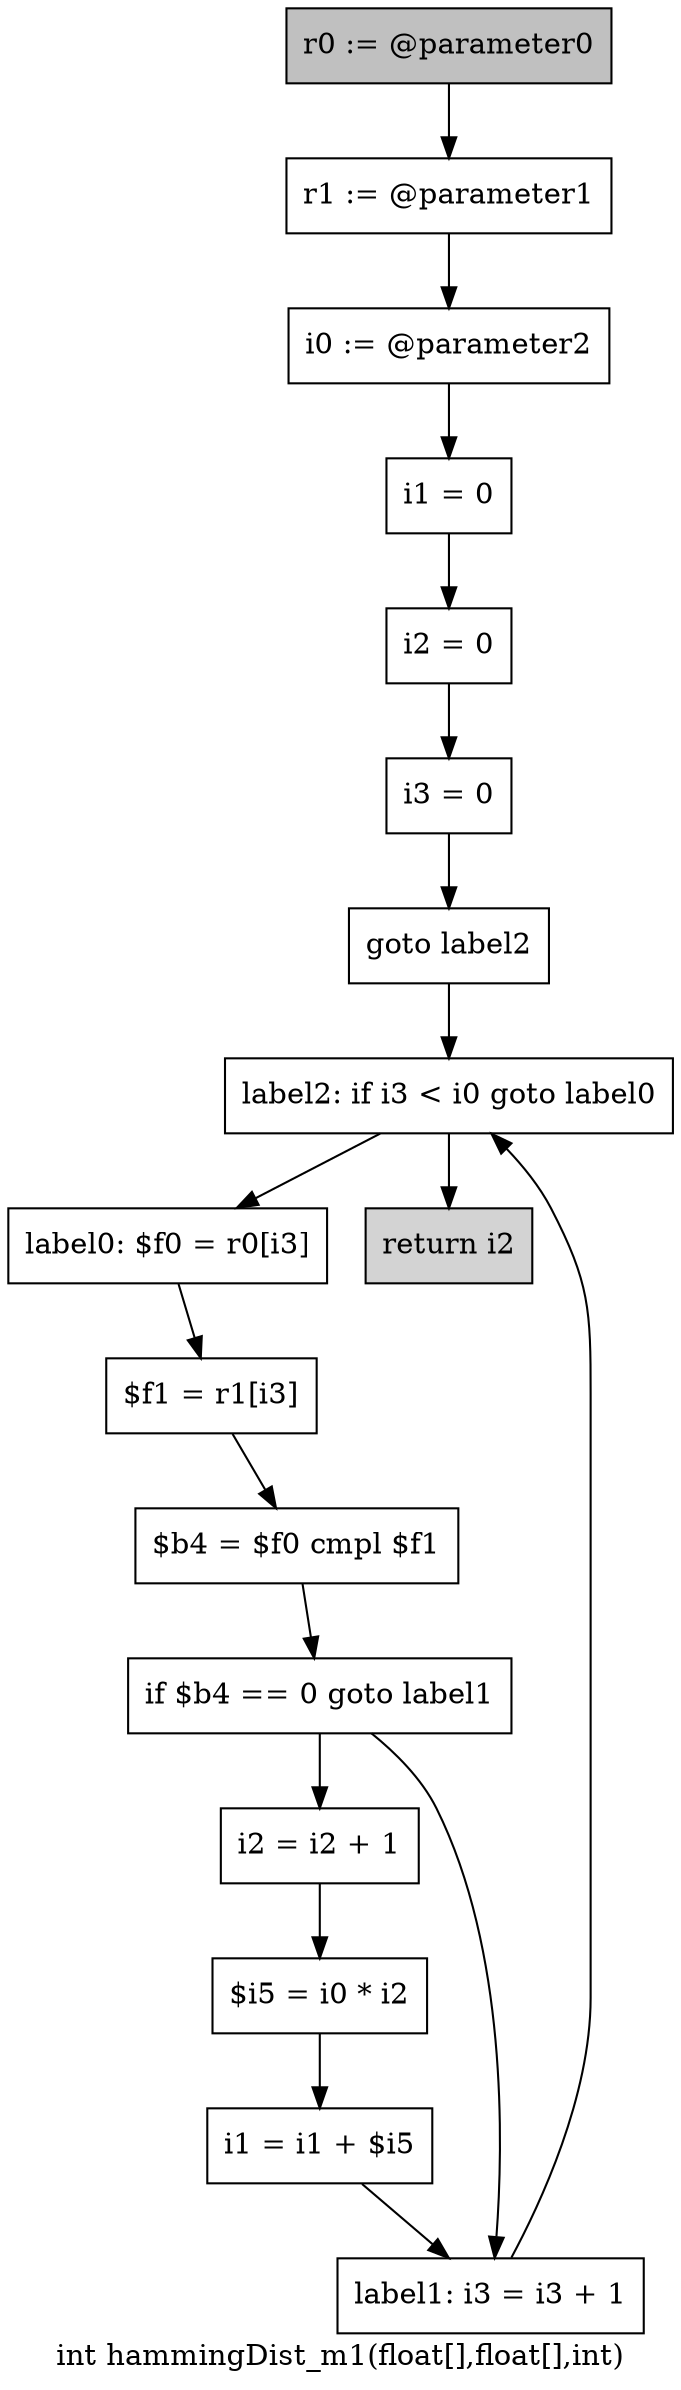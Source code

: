 digraph "int hammingDist_m1(float[],float[],int)" {
    label="int hammingDist_m1(float[],float[],int)";
    node [shape=box];
    "0" [style=filled,fillcolor=gray,label="r0 := @parameter0",];
    "1" [label="r1 := @parameter1",];
    "0"->"1";
    "2" [label="i0 := @parameter2",];
    "1"->"2";
    "3" [label="i1 = 0",];
    "2"->"3";
    "4" [label="i2 = 0",];
    "3"->"4";
    "5" [label="i3 = 0",];
    "4"->"5";
    "6" [label="goto label2",];
    "5"->"6";
    "15" [label="label2: if i3 < i0 goto label0",];
    "6"->"15";
    "7" [label="label0: $f0 = r0[i3]",];
    "8" [label="$f1 = r1[i3]",];
    "7"->"8";
    "9" [label="$b4 = $f0 cmpl $f1",];
    "8"->"9";
    "10" [label="if $b4 == 0 goto label1",];
    "9"->"10";
    "11" [label="i2 = i2 + 1",];
    "10"->"11";
    "14" [label="label1: i3 = i3 + 1",];
    "10"->"14";
    "12" [label="$i5 = i0 * i2",];
    "11"->"12";
    "13" [label="i1 = i1 + $i5",];
    "12"->"13";
    "13"->"14";
    "14"->"15";
    "15"->"7";
    "16" [style=filled,fillcolor=lightgray,label="return i2",];
    "15"->"16";
}
